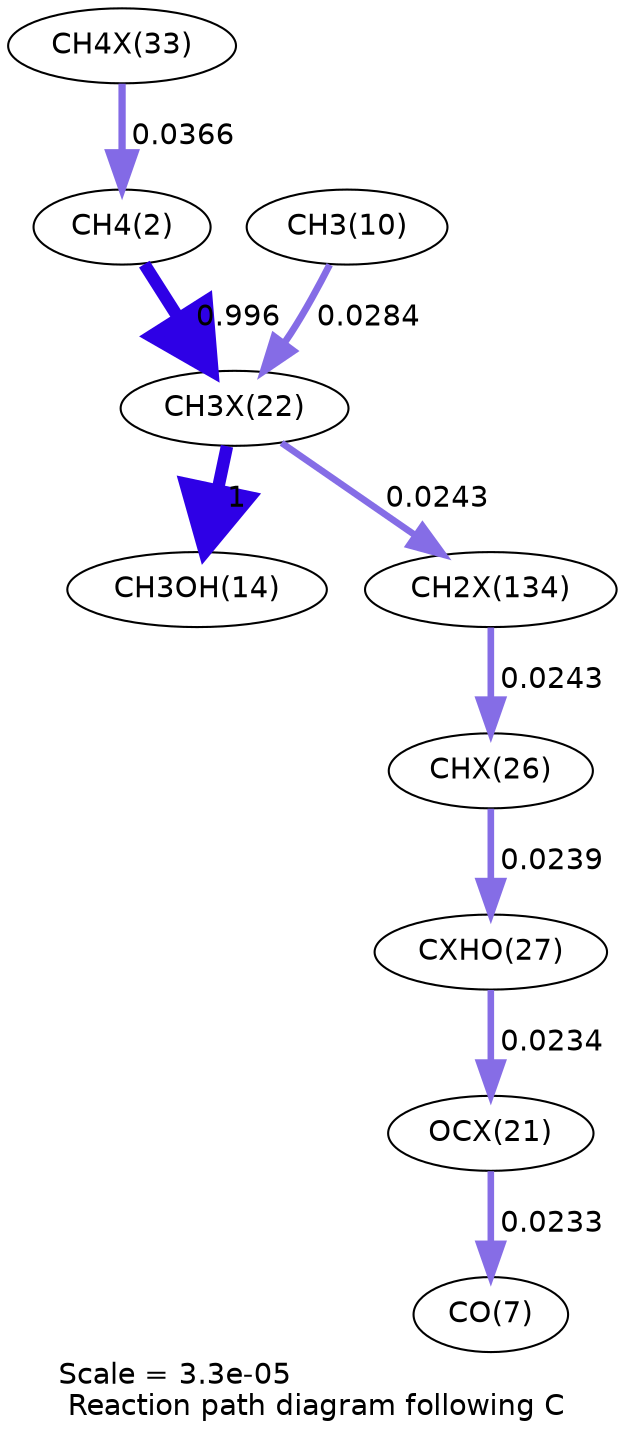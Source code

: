 digraph reaction_paths {
center=1;
s40 -> s4[fontname="Helvetica", penwidth=3.5, arrowsize=1.75, color="0.7, 0.537, 0.9"
, label=" 0.0366"];
s4 -> s35[fontname="Helvetica", penwidth=6, arrowsize=3, color="0.7, 1.5, 0.9"
, label=" 0.996"];
s12 -> s35[fontname="Helvetica", penwidth=3.31, arrowsize=1.66, color="0.7, 0.528, 0.9"
, label=" 0.0284"];
s35 -> s16[fontname="Helvetica", penwidth=6, arrowsize=3, color="0.7, 1.5, 0.9"
, label=" 1"];
s35 -> s50[fontname="Helvetica", penwidth=3.19, arrowsize=1.6, color="0.7, 0.524, 0.9"
, label=" 0.0243"];
s50 -> s38[fontname="Helvetica", penwidth=3.19, arrowsize=1.6, color="0.7, 0.524, 0.9"
, label=" 0.0243"];
s38 -> s39[fontname="Helvetica", penwidth=3.18, arrowsize=1.59, color="0.7, 0.524, 0.9"
, label=" 0.0239"];
s39 -> s34[fontname="Helvetica", penwidth=3.16, arrowsize=1.58, color="0.7, 0.523, 0.9"
, label=" 0.0234"];
s34 -> s9[fontname="Helvetica", penwidth=3.16, arrowsize=1.58, color="0.7, 0.523, 0.9"
, label=" 0.0233"];
s4 [ fontname="Helvetica", label="CH4(2)"];
s9 [ fontname="Helvetica", label="CO(7)"];
s12 [ fontname="Helvetica", label="CH3(10)"];
s16 [ fontname="Helvetica", label="CH3OH(14)"];
s34 [ fontname="Helvetica", label="OCX(21)"];
s35 [ fontname="Helvetica", label="CH3X(22)"];
s38 [ fontname="Helvetica", label="CHX(26)"];
s39 [ fontname="Helvetica", label="CXHO(27)"];
s40 [ fontname="Helvetica", label="CH4X(33)"];
s50 [ fontname="Helvetica", label="CH2X(134)"];
 label = "Scale = 3.3e-05\l Reaction path diagram following C";
 fontname = "Helvetica";
}
